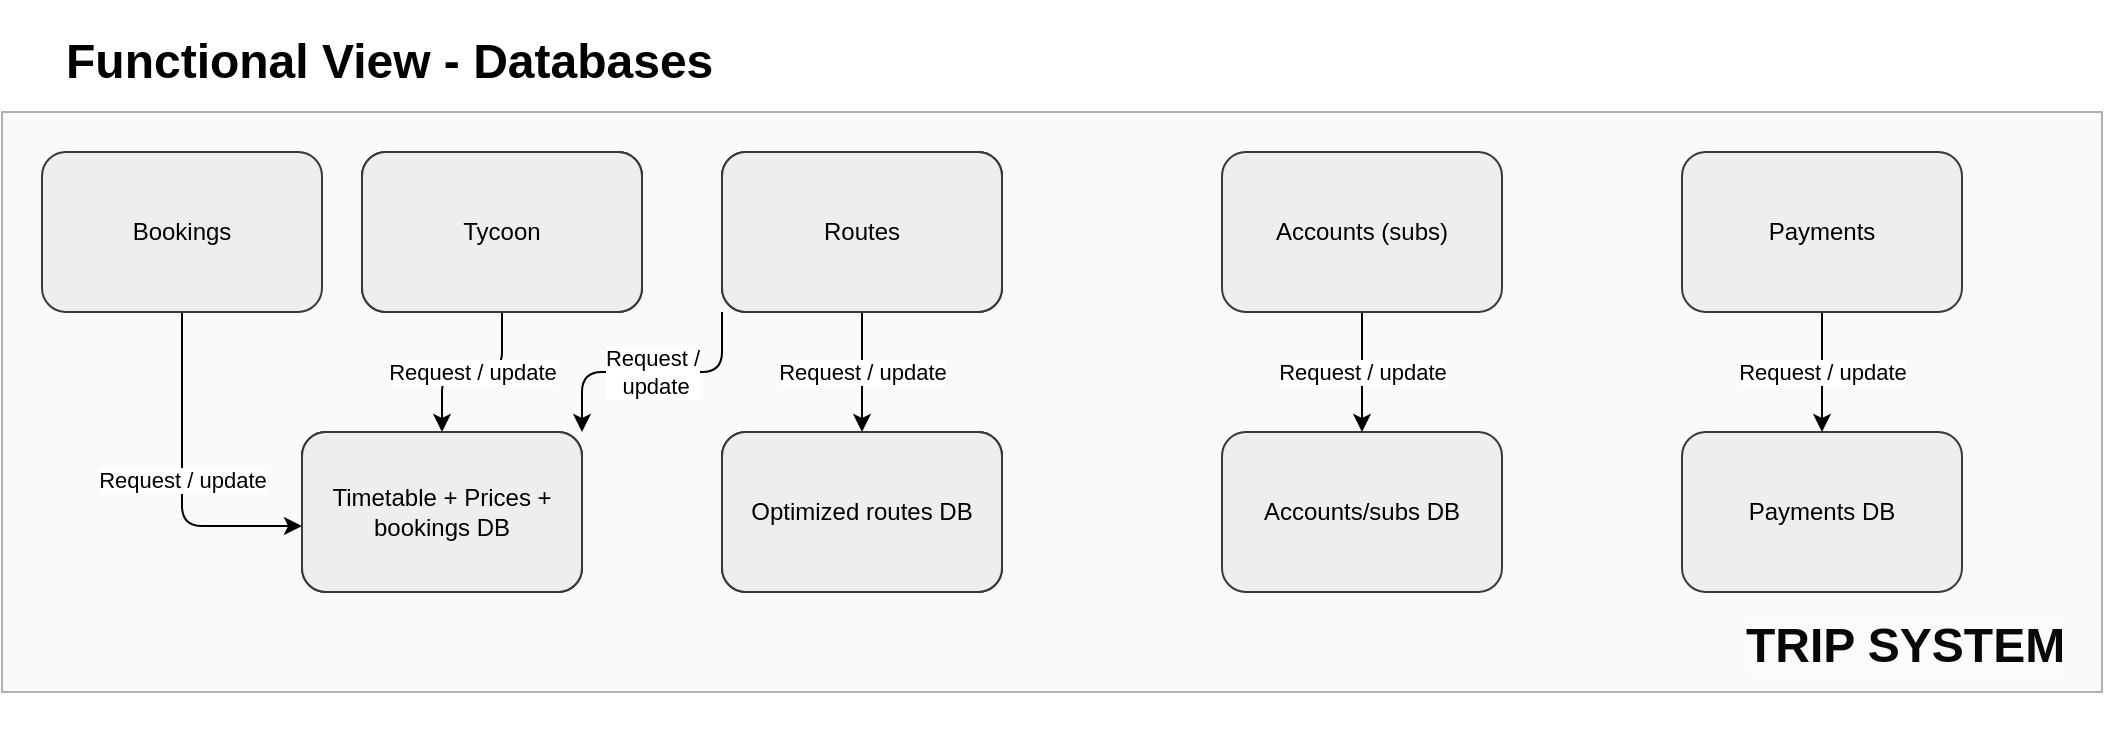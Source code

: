<mxfile>
    <diagram id="ZQF833xw1EoGUe7-4v3m" name="Page-1">
        <mxGraphModel dx="1718" dy="-207" grid="1" gridSize="10" guides="1" tooltips="1" connect="1" arrows="1" fold="1" page="1" pageScale="1" pageWidth="850" pageHeight="1100" math="0" shadow="0">
            <root>
                <mxCell id="0"/>
                <mxCell id="1" parent="0"/>
                <mxCell id="295" value="" style="whiteSpace=wrap;html=1;shadow=0;glass=0;sketch=0;opacity=50;fillColor=#f5f5f5;strokeColor=#666666;fontColor=#333333;" parent="1" vertex="1">
                    <mxGeometry x="40" y="1190" width="1050" height="290" as="geometry"/>
                </mxCell>
                <mxCell id="198" value="Timetable + Prices + bookings DB" style="rounded=1;whiteSpace=wrap;html=1;" parent="1" vertex="1">
                    <mxGeometry x="190" y="1350" width="140" height="80" as="geometry"/>
                </mxCell>
                <mxCell id="200" value="Request / update" style="edgeStyle=orthogonalEdgeStyle;html=1;exitX=0.5;exitY=1;exitDx=0;exitDy=0;entryX=0.5;entryY=0;entryDx=0;entryDy=0;" parent="1" source="199" target="198" edge="1">
                    <mxGeometry relative="1" as="geometry"/>
                </mxCell>
                <mxCell id="199" value="Tycoon" style="rounded=1;whiteSpace=wrap;html=1;" parent="1" vertex="1">
                    <mxGeometry x="220" y="1210" width="140" height="80" as="geometry"/>
                </mxCell>
                <mxCell id="201" value="Optimized routes DB" style="rounded=1;whiteSpace=wrap;html=1;" parent="1" vertex="1">
                    <mxGeometry x="400" y="1350" width="140" height="80" as="geometry"/>
                </mxCell>
                <mxCell id="203" value="Request /&lt;br&gt;&amp;nbsp;update" style="edgeStyle=orthogonalEdgeStyle;html=1;exitX=0;exitY=1;exitDx=0;exitDy=0;entryX=1;entryY=0;entryDx=0;entryDy=0;" parent="1" source="202" target="198" edge="1">
                    <mxGeometry relative="1" as="geometry"/>
                </mxCell>
                <mxCell id="204" value="Request / update" style="edgeStyle=orthogonalEdgeStyle;html=1;exitX=0.5;exitY=1;exitDx=0;exitDy=0;entryX=0.5;entryY=0;entryDx=0;entryDy=0;" parent="1" source="202" target="201" edge="1">
                    <mxGeometry relative="1" as="geometry"/>
                </mxCell>
                <mxCell id="202" value="Routes" style="rounded=1;whiteSpace=wrap;html=1;" parent="1" vertex="1">
                    <mxGeometry x="400" y="1210" width="140" height="80" as="geometry"/>
                </mxCell>
                <mxCell id="205" value="Accounts/subs DB" style="rounded=1;whiteSpace=wrap;html=1;fillColor=#eeeeee;strokeColor=#36393d;" parent="1" vertex="1">
                    <mxGeometry x="650" y="1350" width="140" height="80" as="geometry"/>
                </mxCell>
                <mxCell id="207" value="Request / update" style="edgeStyle=none;html=1;exitX=0.5;exitY=1;exitDx=0;exitDy=0;entryX=0.5;entryY=0;entryDx=0;entryDy=0;" parent="1" source="206" target="205" edge="1">
                    <mxGeometry relative="1" as="geometry"/>
                </mxCell>
                <mxCell id="206" value="Accounts (subs)" style="rounded=1;whiteSpace=wrap;html=1;fillColor=#eeeeee;strokeColor=#36393d;" parent="1" vertex="1">
                    <mxGeometry x="650" y="1210" width="140" height="80" as="geometry"/>
                </mxCell>
                <mxCell id="208" value="Payments DB" style="rounded=1;whiteSpace=wrap;html=1;fillColor=#eeeeee;strokeColor=#36393d;" parent="1" vertex="1">
                    <mxGeometry x="880" y="1350" width="140" height="80" as="geometry"/>
                </mxCell>
                <mxCell id="211" value="Request / update" style="edgeStyle=orthogonalEdgeStyle;html=1;exitX=0.5;exitY=1;exitDx=0;exitDy=0;entryX=0;entryY=0.588;entryDx=0;entryDy=0;entryPerimeter=0;" parent="1" source="210" target="198" edge="1">
                    <mxGeometry relative="1" as="geometry"/>
                </mxCell>
                <mxCell id="210" value="Bookings" style="rounded=1;whiteSpace=wrap;html=1;fillColor=#eeeeee;strokeColor=#36393d;" parent="1" vertex="1">
                    <mxGeometry x="60" y="1210" width="140" height="80" as="geometry"/>
                </mxCell>
                <mxCell id="213" value="Request / update" style="edgeStyle=none;html=1;exitX=0.5;exitY=1;exitDx=0;exitDy=0;entryX=0.5;entryY=0;entryDx=0;entryDy=0;" parent="1" source="212" target="208" edge="1">
                    <mxGeometry relative="1" as="geometry"/>
                </mxCell>
                <mxCell id="212" value="Payments" style="rounded=1;whiteSpace=wrap;html=1;fillColor=#eeeeee;strokeColor=#36393d;" parent="1" vertex="1">
                    <mxGeometry x="880" y="1210" width="140" height="80" as="geometry"/>
                </mxCell>
                <mxCell id="283" value="&lt;h1&gt;Functional View - Databases&lt;/h1&gt;" style="text;strokeColor=none;align=left;fillColor=none;html=1;verticalAlign=middle;whiteSpace=wrap;rounded=0;" parent="1" vertex="1">
                    <mxGeometry x="70" y="1150" width="670" height="30" as="geometry"/>
                </mxCell>
                <mxCell id="291" value="Tycoon" style="rounded=1;whiteSpace=wrap;html=1;fillColor=#eeeeee;strokeColor=#36393d;" parent="1" vertex="1">
                    <mxGeometry x="220" y="1210" width="140" height="80" as="geometry"/>
                </mxCell>
                <mxCell id="292" value="Timetable + Prices + bookings DB" style="rounded=1;whiteSpace=wrap;html=1;fillColor=#eeeeee;strokeColor=#36393d;" parent="1" vertex="1">
                    <mxGeometry x="190" y="1350" width="140" height="80" as="geometry"/>
                </mxCell>
                <mxCell id="293" value="Optimized routes DB" style="rounded=1;whiteSpace=wrap;html=1;fillColor=#eeeeee;strokeColor=#36393d;" parent="1" vertex="1">
                    <mxGeometry x="400" y="1350" width="140" height="80" as="geometry"/>
                </mxCell>
                <mxCell id="294" value="Routes" style="rounded=1;whiteSpace=wrap;html=1;fillColor=#eeeeee;strokeColor=#36393d;" parent="1" vertex="1">
                    <mxGeometry x="400" y="1210" width="140" height="80" as="geometry"/>
                </mxCell>
                <mxCell id="296" value="&lt;h1 style=&quot;border-color: var(--border-color); color: rgb(0, 0, 0); font-family: Helvetica; font-style: normal; font-variant-ligatures: normal; font-variant-caps: normal; letter-spacing: normal; orphans: 2; text-align: center; text-indent: 0px; text-transform: none; widows: 2; word-spacing: 0px; -webkit-text-stroke-width: 0px; background-color: rgb(251, 251, 251); text-decoration-thickness: initial; text-decoration-style: initial; text-decoration-color: initial;&quot;&gt;&lt;b style=&quot;border-color: var(--border-color);&quot;&gt;&lt;font style=&quot;border-color: var(--border-color);&quot; color=&quot;#080808&quot;&gt;TRIP SYSTEM&lt;/font&gt;&lt;/b&gt;&lt;/h1&gt;" style="text;whiteSpace=wrap;html=1;fontColor=#000000;" parent="1" vertex="1">
                    <mxGeometry x="910" y="1420" width="190" height="80" as="geometry"/>
                </mxCell>
            </root>
        </mxGraphModel>
    </diagram>
</mxfile>